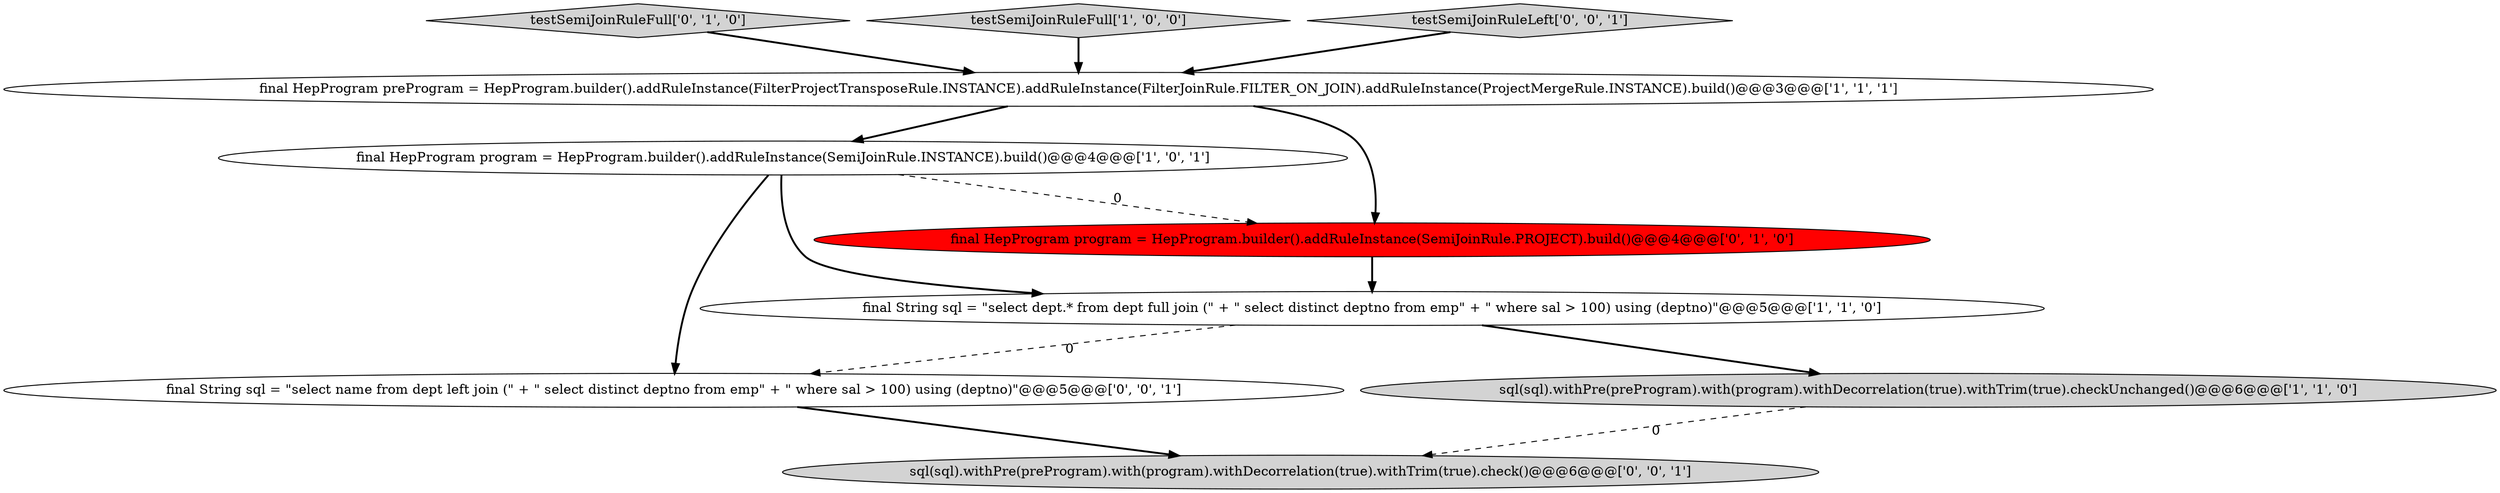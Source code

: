 digraph {
5 [style = filled, label = "testSemiJoinRuleFull['0', '1', '0']", fillcolor = lightgray, shape = diamond image = "AAA0AAABBB2BBB"];
2 [style = filled, label = "final HepProgram program = HepProgram.builder().addRuleInstance(SemiJoinRule.INSTANCE).build()@@@4@@@['1', '0', '1']", fillcolor = white, shape = ellipse image = "AAA0AAABBB1BBB"];
3 [style = filled, label = "final String sql = \"select dept.* from dept full join (\" + \" select distinct deptno from emp\" + \" where sal > 100) using (deptno)\"@@@5@@@['1', '1', '0']", fillcolor = white, shape = ellipse image = "AAA0AAABBB1BBB"];
9 [style = filled, label = "sql(sql).withPre(preProgram).with(program).withDecorrelation(true).withTrim(true).check()@@@6@@@['0', '0', '1']", fillcolor = lightgray, shape = ellipse image = "AAA0AAABBB3BBB"];
6 [style = filled, label = "final HepProgram program = HepProgram.builder().addRuleInstance(SemiJoinRule.PROJECT).build()@@@4@@@['0', '1', '0']", fillcolor = red, shape = ellipse image = "AAA1AAABBB2BBB"];
0 [style = filled, label = "testSemiJoinRuleFull['1', '0', '0']", fillcolor = lightgray, shape = diamond image = "AAA0AAABBB1BBB"];
8 [style = filled, label = "final String sql = \"select name from dept left join (\" + \" select distinct deptno from emp\" + \" where sal > 100) using (deptno)\"@@@5@@@['0', '0', '1']", fillcolor = white, shape = ellipse image = "AAA0AAABBB3BBB"];
7 [style = filled, label = "testSemiJoinRuleLeft['0', '0', '1']", fillcolor = lightgray, shape = diamond image = "AAA0AAABBB3BBB"];
1 [style = filled, label = "sql(sql).withPre(preProgram).with(program).withDecorrelation(true).withTrim(true).checkUnchanged()@@@6@@@['1', '1', '0']", fillcolor = lightgray, shape = ellipse image = "AAA0AAABBB1BBB"];
4 [style = filled, label = "final HepProgram preProgram = HepProgram.builder().addRuleInstance(FilterProjectTransposeRule.INSTANCE).addRuleInstance(FilterJoinRule.FILTER_ON_JOIN).addRuleInstance(ProjectMergeRule.INSTANCE).build()@@@3@@@['1', '1', '1']", fillcolor = white, shape = ellipse image = "AAA0AAABBB1BBB"];
3->8 [style = dashed, label="0"];
6->3 [style = bold, label=""];
1->9 [style = dashed, label="0"];
4->2 [style = bold, label=""];
7->4 [style = bold, label=""];
3->1 [style = bold, label=""];
0->4 [style = bold, label=""];
4->6 [style = bold, label=""];
5->4 [style = bold, label=""];
2->3 [style = bold, label=""];
2->8 [style = bold, label=""];
8->9 [style = bold, label=""];
2->6 [style = dashed, label="0"];
}
